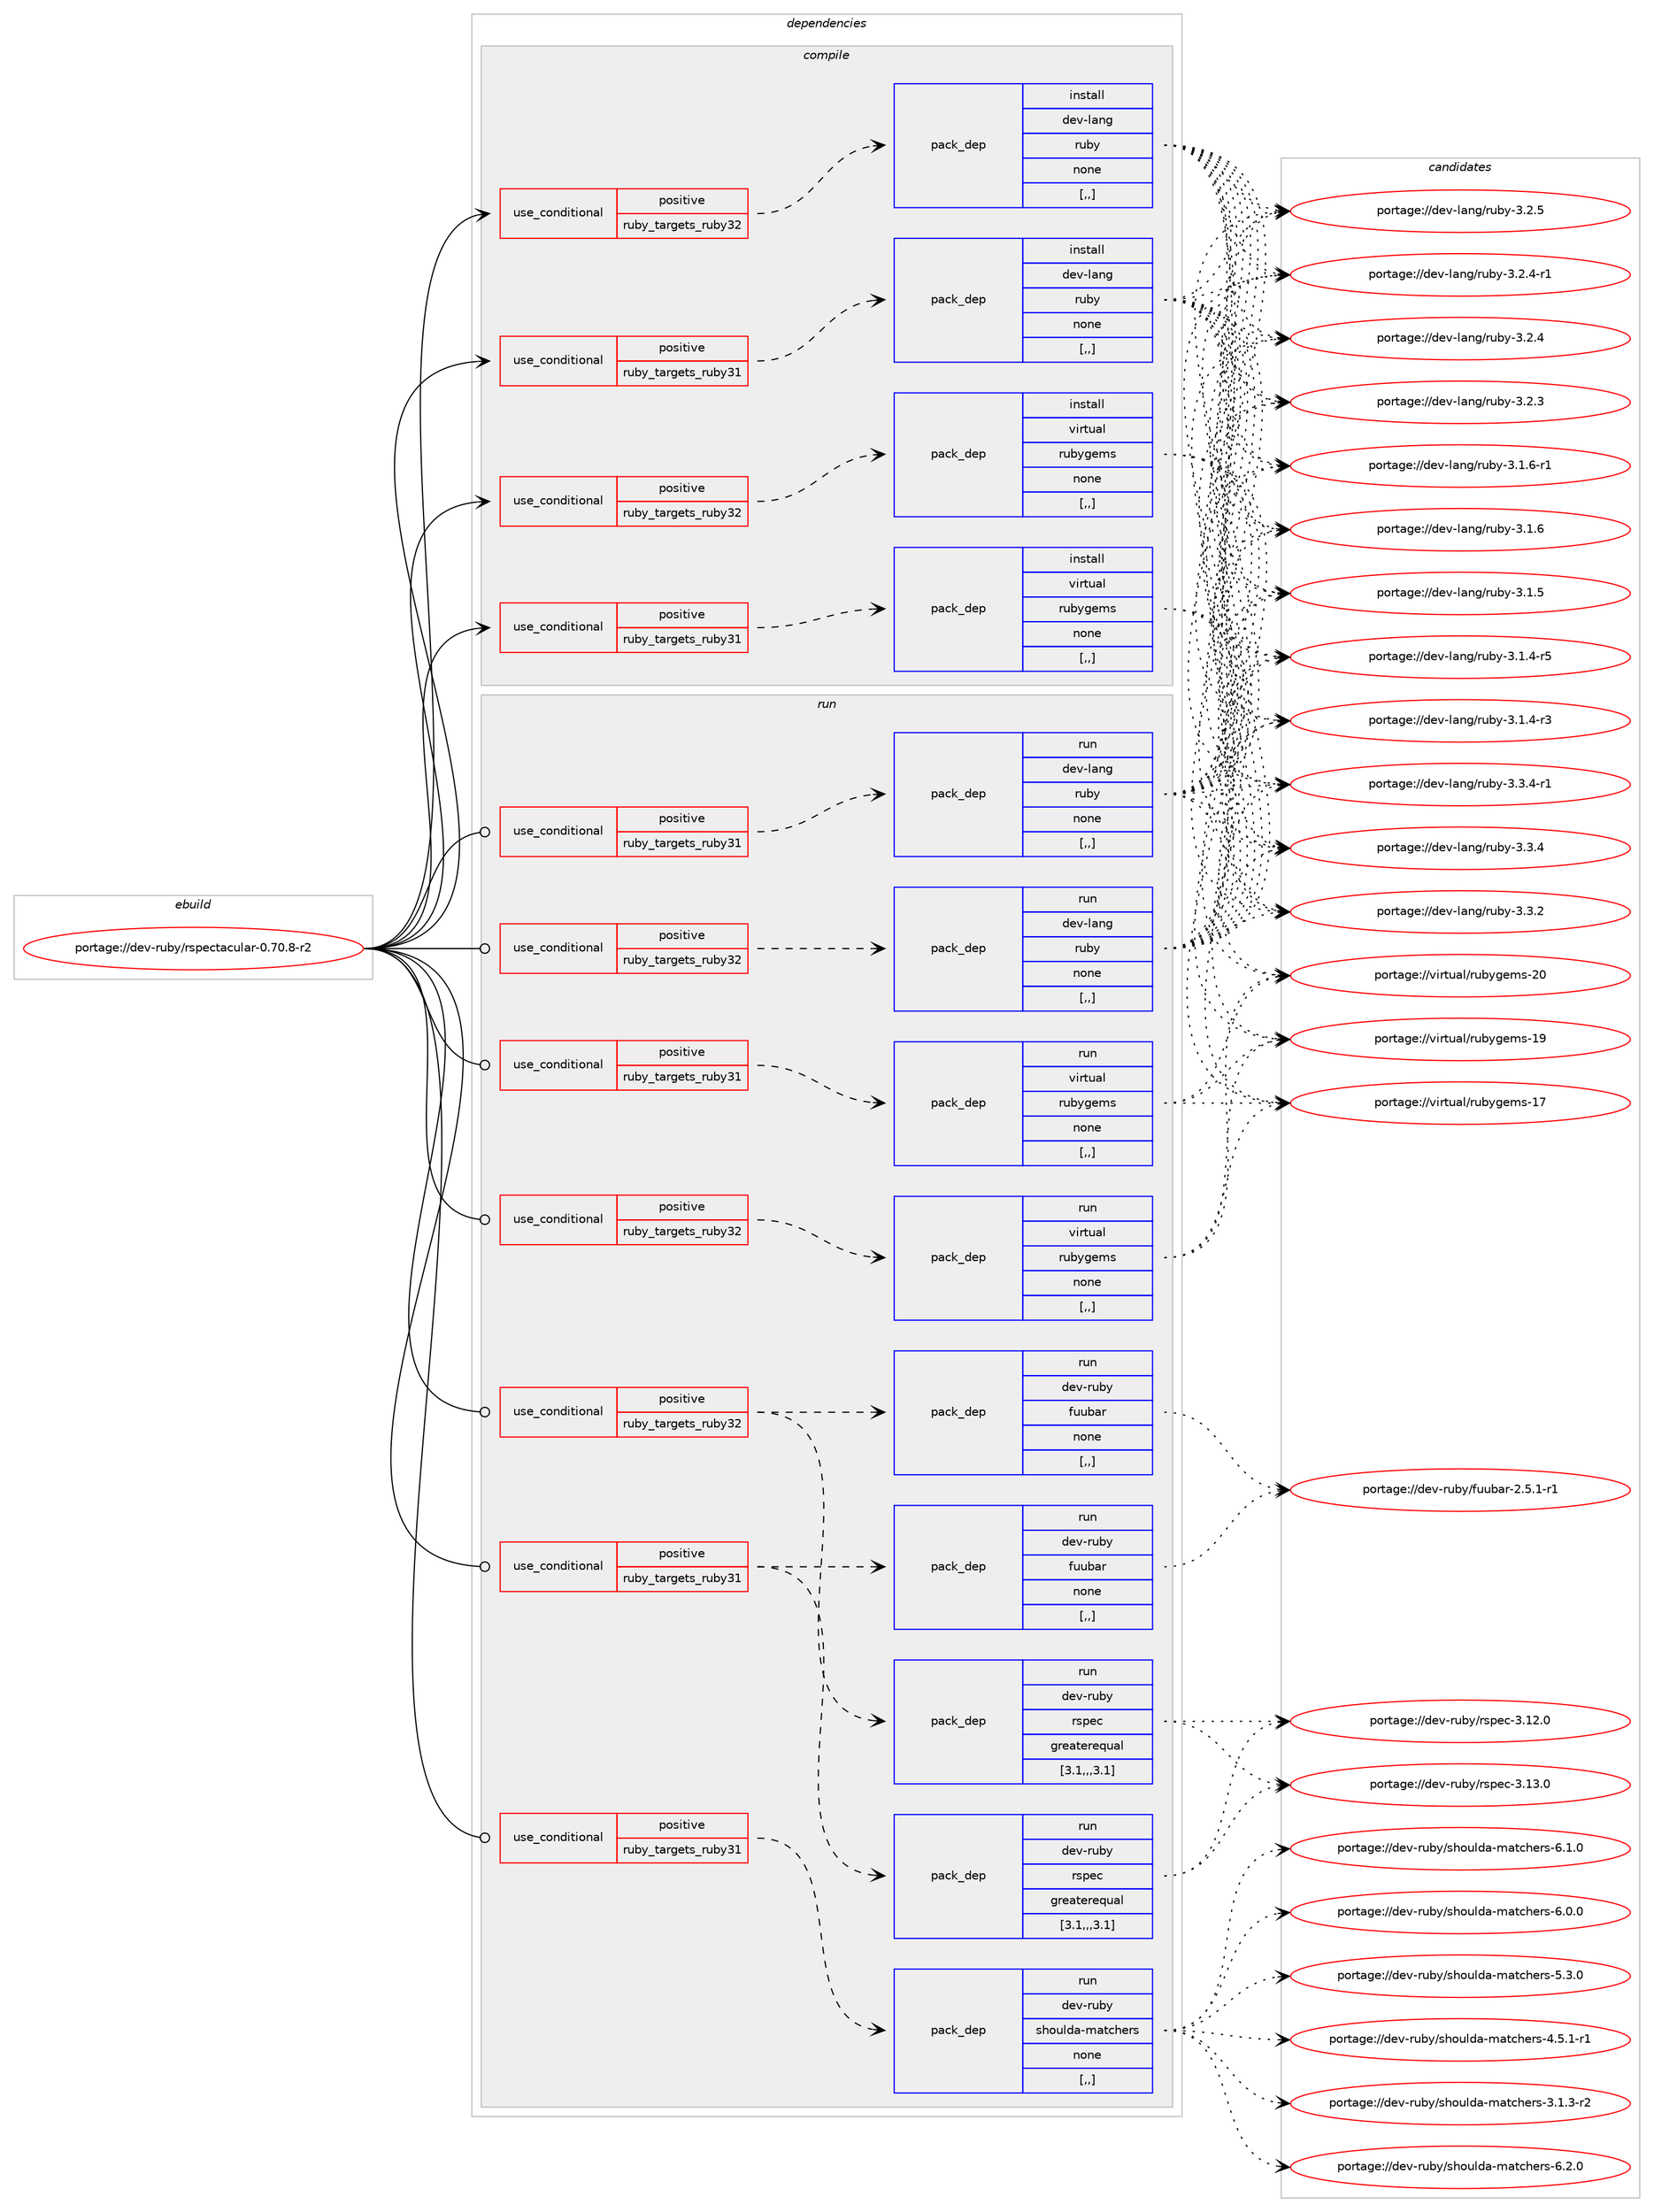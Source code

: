 digraph prolog {

# *************
# Graph options
# *************

newrank=true;
concentrate=true;
compound=true;
graph [rankdir=LR,fontname=Helvetica,fontsize=10,ranksep=1.5];#, ranksep=2.5, nodesep=0.2];
edge  [arrowhead=vee];
node  [fontname=Helvetica,fontsize=10];

# **********
# The ebuild
# **********

subgraph cluster_leftcol {
color=gray;
label=<<i>ebuild</i>>;
id [label="portage://dev-ruby/rspectacular-0.70.8-r2", color=red, width=4, href="../dev-ruby/rspectacular-0.70.8-r2.svg"];
}

# ****************
# The dependencies
# ****************

subgraph cluster_midcol {
color=gray;
label=<<i>dependencies</i>>;
subgraph cluster_compile {
fillcolor="#eeeeee";
style=filled;
label=<<i>compile</i>>;
subgraph cond55231 {
dependency200280 [label=<<TABLE BORDER="0" CELLBORDER="1" CELLSPACING="0" CELLPADDING="4"><TR><TD ROWSPAN="3" CELLPADDING="10">use_conditional</TD></TR><TR><TD>positive</TD></TR><TR><TD>ruby_targets_ruby31</TD></TR></TABLE>>, shape=none, color=red];
subgraph pack143667 {
dependency200281 [label=<<TABLE BORDER="0" CELLBORDER="1" CELLSPACING="0" CELLPADDING="4" WIDTH="220"><TR><TD ROWSPAN="6" CELLPADDING="30">pack_dep</TD></TR><TR><TD WIDTH="110">install</TD></TR><TR><TD>dev-lang</TD></TR><TR><TD>ruby</TD></TR><TR><TD>none</TD></TR><TR><TD>[,,]</TD></TR></TABLE>>, shape=none, color=blue];
}
dependency200280:e -> dependency200281:w [weight=20,style="dashed",arrowhead="vee"];
}
id:e -> dependency200280:w [weight=20,style="solid",arrowhead="vee"];
subgraph cond55232 {
dependency200282 [label=<<TABLE BORDER="0" CELLBORDER="1" CELLSPACING="0" CELLPADDING="4"><TR><TD ROWSPAN="3" CELLPADDING="10">use_conditional</TD></TR><TR><TD>positive</TD></TR><TR><TD>ruby_targets_ruby31</TD></TR></TABLE>>, shape=none, color=red];
subgraph pack143668 {
dependency200283 [label=<<TABLE BORDER="0" CELLBORDER="1" CELLSPACING="0" CELLPADDING="4" WIDTH="220"><TR><TD ROWSPAN="6" CELLPADDING="30">pack_dep</TD></TR><TR><TD WIDTH="110">install</TD></TR><TR><TD>virtual</TD></TR><TR><TD>rubygems</TD></TR><TR><TD>none</TD></TR><TR><TD>[,,]</TD></TR></TABLE>>, shape=none, color=blue];
}
dependency200282:e -> dependency200283:w [weight=20,style="dashed",arrowhead="vee"];
}
id:e -> dependency200282:w [weight=20,style="solid",arrowhead="vee"];
subgraph cond55233 {
dependency200284 [label=<<TABLE BORDER="0" CELLBORDER="1" CELLSPACING="0" CELLPADDING="4"><TR><TD ROWSPAN="3" CELLPADDING="10">use_conditional</TD></TR><TR><TD>positive</TD></TR><TR><TD>ruby_targets_ruby32</TD></TR></TABLE>>, shape=none, color=red];
subgraph pack143669 {
dependency200285 [label=<<TABLE BORDER="0" CELLBORDER="1" CELLSPACING="0" CELLPADDING="4" WIDTH="220"><TR><TD ROWSPAN="6" CELLPADDING="30">pack_dep</TD></TR><TR><TD WIDTH="110">install</TD></TR><TR><TD>dev-lang</TD></TR><TR><TD>ruby</TD></TR><TR><TD>none</TD></TR><TR><TD>[,,]</TD></TR></TABLE>>, shape=none, color=blue];
}
dependency200284:e -> dependency200285:w [weight=20,style="dashed",arrowhead="vee"];
}
id:e -> dependency200284:w [weight=20,style="solid",arrowhead="vee"];
subgraph cond55234 {
dependency200286 [label=<<TABLE BORDER="0" CELLBORDER="1" CELLSPACING="0" CELLPADDING="4"><TR><TD ROWSPAN="3" CELLPADDING="10">use_conditional</TD></TR><TR><TD>positive</TD></TR><TR><TD>ruby_targets_ruby32</TD></TR></TABLE>>, shape=none, color=red];
subgraph pack143670 {
dependency200287 [label=<<TABLE BORDER="0" CELLBORDER="1" CELLSPACING="0" CELLPADDING="4" WIDTH="220"><TR><TD ROWSPAN="6" CELLPADDING="30">pack_dep</TD></TR><TR><TD WIDTH="110">install</TD></TR><TR><TD>virtual</TD></TR><TR><TD>rubygems</TD></TR><TR><TD>none</TD></TR><TR><TD>[,,]</TD></TR></TABLE>>, shape=none, color=blue];
}
dependency200286:e -> dependency200287:w [weight=20,style="dashed",arrowhead="vee"];
}
id:e -> dependency200286:w [weight=20,style="solid",arrowhead="vee"];
}
subgraph cluster_compileandrun {
fillcolor="#eeeeee";
style=filled;
label=<<i>compile and run</i>>;
}
subgraph cluster_run {
fillcolor="#eeeeee";
style=filled;
label=<<i>run</i>>;
subgraph cond55235 {
dependency200288 [label=<<TABLE BORDER="0" CELLBORDER="1" CELLSPACING="0" CELLPADDING="4"><TR><TD ROWSPAN="3" CELLPADDING="10">use_conditional</TD></TR><TR><TD>positive</TD></TR><TR><TD>ruby_targets_ruby31</TD></TR></TABLE>>, shape=none, color=red];
subgraph pack143671 {
dependency200289 [label=<<TABLE BORDER="0" CELLBORDER="1" CELLSPACING="0" CELLPADDING="4" WIDTH="220"><TR><TD ROWSPAN="6" CELLPADDING="30">pack_dep</TD></TR><TR><TD WIDTH="110">run</TD></TR><TR><TD>dev-lang</TD></TR><TR><TD>ruby</TD></TR><TR><TD>none</TD></TR><TR><TD>[,,]</TD></TR></TABLE>>, shape=none, color=blue];
}
dependency200288:e -> dependency200289:w [weight=20,style="dashed",arrowhead="vee"];
}
id:e -> dependency200288:w [weight=20,style="solid",arrowhead="odot"];
subgraph cond55236 {
dependency200290 [label=<<TABLE BORDER="0" CELLBORDER="1" CELLSPACING="0" CELLPADDING="4"><TR><TD ROWSPAN="3" CELLPADDING="10">use_conditional</TD></TR><TR><TD>positive</TD></TR><TR><TD>ruby_targets_ruby31</TD></TR></TABLE>>, shape=none, color=red];
subgraph pack143672 {
dependency200291 [label=<<TABLE BORDER="0" CELLBORDER="1" CELLSPACING="0" CELLPADDING="4" WIDTH="220"><TR><TD ROWSPAN="6" CELLPADDING="30">pack_dep</TD></TR><TR><TD WIDTH="110">run</TD></TR><TR><TD>dev-ruby</TD></TR><TR><TD>rspec</TD></TR><TR><TD>greaterequal</TD></TR><TR><TD>[3.1,,,3.1]</TD></TR></TABLE>>, shape=none, color=blue];
}
dependency200290:e -> dependency200291:w [weight=20,style="dashed",arrowhead="vee"];
subgraph pack143673 {
dependency200292 [label=<<TABLE BORDER="0" CELLBORDER="1" CELLSPACING="0" CELLPADDING="4" WIDTH="220"><TR><TD ROWSPAN="6" CELLPADDING="30">pack_dep</TD></TR><TR><TD WIDTH="110">run</TD></TR><TR><TD>dev-ruby</TD></TR><TR><TD>fuubar</TD></TR><TR><TD>none</TD></TR><TR><TD>[,,]</TD></TR></TABLE>>, shape=none, color=blue];
}
dependency200290:e -> dependency200292:w [weight=20,style="dashed",arrowhead="vee"];
}
id:e -> dependency200290:w [weight=20,style="solid",arrowhead="odot"];
subgraph cond55237 {
dependency200293 [label=<<TABLE BORDER="0" CELLBORDER="1" CELLSPACING="0" CELLPADDING="4"><TR><TD ROWSPAN="3" CELLPADDING="10">use_conditional</TD></TR><TR><TD>positive</TD></TR><TR><TD>ruby_targets_ruby31</TD></TR></TABLE>>, shape=none, color=red];
subgraph pack143674 {
dependency200294 [label=<<TABLE BORDER="0" CELLBORDER="1" CELLSPACING="0" CELLPADDING="4" WIDTH="220"><TR><TD ROWSPAN="6" CELLPADDING="30">pack_dep</TD></TR><TR><TD WIDTH="110">run</TD></TR><TR><TD>dev-ruby</TD></TR><TR><TD>shoulda-matchers</TD></TR><TR><TD>none</TD></TR><TR><TD>[,,]</TD></TR></TABLE>>, shape=none, color=blue];
}
dependency200293:e -> dependency200294:w [weight=20,style="dashed",arrowhead="vee"];
}
id:e -> dependency200293:w [weight=20,style="solid",arrowhead="odot"];
subgraph cond55238 {
dependency200295 [label=<<TABLE BORDER="0" CELLBORDER="1" CELLSPACING="0" CELLPADDING="4"><TR><TD ROWSPAN="3" CELLPADDING="10">use_conditional</TD></TR><TR><TD>positive</TD></TR><TR><TD>ruby_targets_ruby31</TD></TR></TABLE>>, shape=none, color=red];
subgraph pack143675 {
dependency200296 [label=<<TABLE BORDER="0" CELLBORDER="1" CELLSPACING="0" CELLPADDING="4" WIDTH="220"><TR><TD ROWSPAN="6" CELLPADDING="30">pack_dep</TD></TR><TR><TD WIDTH="110">run</TD></TR><TR><TD>virtual</TD></TR><TR><TD>rubygems</TD></TR><TR><TD>none</TD></TR><TR><TD>[,,]</TD></TR></TABLE>>, shape=none, color=blue];
}
dependency200295:e -> dependency200296:w [weight=20,style="dashed",arrowhead="vee"];
}
id:e -> dependency200295:w [weight=20,style="solid",arrowhead="odot"];
subgraph cond55239 {
dependency200297 [label=<<TABLE BORDER="0" CELLBORDER="1" CELLSPACING="0" CELLPADDING="4"><TR><TD ROWSPAN="3" CELLPADDING="10">use_conditional</TD></TR><TR><TD>positive</TD></TR><TR><TD>ruby_targets_ruby32</TD></TR></TABLE>>, shape=none, color=red];
subgraph pack143676 {
dependency200298 [label=<<TABLE BORDER="0" CELLBORDER="1" CELLSPACING="0" CELLPADDING="4" WIDTH="220"><TR><TD ROWSPAN="6" CELLPADDING="30">pack_dep</TD></TR><TR><TD WIDTH="110">run</TD></TR><TR><TD>dev-lang</TD></TR><TR><TD>ruby</TD></TR><TR><TD>none</TD></TR><TR><TD>[,,]</TD></TR></TABLE>>, shape=none, color=blue];
}
dependency200297:e -> dependency200298:w [weight=20,style="dashed",arrowhead="vee"];
}
id:e -> dependency200297:w [weight=20,style="solid",arrowhead="odot"];
subgraph cond55240 {
dependency200299 [label=<<TABLE BORDER="0" CELLBORDER="1" CELLSPACING="0" CELLPADDING="4"><TR><TD ROWSPAN="3" CELLPADDING="10">use_conditional</TD></TR><TR><TD>positive</TD></TR><TR><TD>ruby_targets_ruby32</TD></TR></TABLE>>, shape=none, color=red];
subgraph pack143677 {
dependency200300 [label=<<TABLE BORDER="0" CELLBORDER="1" CELLSPACING="0" CELLPADDING="4" WIDTH="220"><TR><TD ROWSPAN="6" CELLPADDING="30">pack_dep</TD></TR><TR><TD WIDTH="110">run</TD></TR><TR><TD>dev-ruby</TD></TR><TR><TD>rspec</TD></TR><TR><TD>greaterequal</TD></TR><TR><TD>[3.1,,,3.1]</TD></TR></TABLE>>, shape=none, color=blue];
}
dependency200299:e -> dependency200300:w [weight=20,style="dashed",arrowhead="vee"];
subgraph pack143678 {
dependency200301 [label=<<TABLE BORDER="0" CELLBORDER="1" CELLSPACING="0" CELLPADDING="4" WIDTH="220"><TR><TD ROWSPAN="6" CELLPADDING="30">pack_dep</TD></TR><TR><TD WIDTH="110">run</TD></TR><TR><TD>dev-ruby</TD></TR><TR><TD>fuubar</TD></TR><TR><TD>none</TD></TR><TR><TD>[,,]</TD></TR></TABLE>>, shape=none, color=blue];
}
dependency200299:e -> dependency200301:w [weight=20,style="dashed",arrowhead="vee"];
}
id:e -> dependency200299:w [weight=20,style="solid",arrowhead="odot"];
subgraph cond55241 {
dependency200302 [label=<<TABLE BORDER="0" CELLBORDER="1" CELLSPACING="0" CELLPADDING="4"><TR><TD ROWSPAN="3" CELLPADDING="10">use_conditional</TD></TR><TR><TD>positive</TD></TR><TR><TD>ruby_targets_ruby32</TD></TR></TABLE>>, shape=none, color=red];
subgraph pack143679 {
dependency200303 [label=<<TABLE BORDER="0" CELLBORDER="1" CELLSPACING="0" CELLPADDING="4" WIDTH="220"><TR><TD ROWSPAN="6" CELLPADDING="30">pack_dep</TD></TR><TR><TD WIDTH="110">run</TD></TR><TR><TD>virtual</TD></TR><TR><TD>rubygems</TD></TR><TR><TD>none</TD></TR><TR><TD>[,,]</TD></TR></TABLE>>, shape=none, color=blue];
}
dependency200302:e -> dependency200303:w [weight=20,style="dashed",arrowhead="vee"];
}
id:e -> dependency200302:w [weight=20,style="solid",arrowhead="odot"];
}
}

# **************
# The candidates
# **************

subgraph cluster_choices {
rank=same;
color=gray;
label=<<i>candidates</i>>;

subgraph choice143667 {
color=black;
nodesep=1;
choice100101118451089711010347114117981214551465146524511449 [label="portage://dev-lang/ruby-3.3.4-r1", color=red, width=4,href="../dev-lang/ruby-3.3.4-r1.svg"];
choice10010111845108971101034711411798121455146514652 [label="portage://dev-lang/ruby-3.3.4", color=red, width=4,href="../dev-lang/ruby-3.3.4.svg"];
choice10010111845108971101034711411798121455146514650 [label="portage://dev-lang/ruby-3.3.2", color=red, width=4,href="../dev-lang/ruby-3.3.2.svg"];
choice10010111845108971101034711411798121455146504653 [label="portage://dev-lang/ruby-3.2.5", color=red, width=4,href="../dev-lang/ruby-3.2.5.svg"];
choice100101118451089711010347114117981214551465046524511449 [label="portage://dev-lang/ruby-3.2.4-r1", color=red, width=4,href="../dev-lang/ruby-3.2.4-r1.svg"];
choice10010111845108971101034711411798121455146504652 [label="portage://dev-lang/ruby-3.2.4", color=red, width=4,href="../dev-lang/ruby-3.2.4.svg"];
choice10010111845108971101034711411798121455146504651 [label="portage://dev-lang/ruby-3.2.3", color=red, width=4,href="../dev-lang/ruby-3.2.3.svg"];
choice100101118451089711010347114117981214551464946544511449 [label="portage://dev-lang/ruby-3.1.6-r1", color=red, width=4,href="../dev-lang/ruby-3.1.6-r1.svg"];
choice10010111845108971101034711411798121455146494654 [label="portage://dev-lang/ruby-3.1.6", color=red, width=4,href="../dev-lang/ruby-3.1.6.svg"];
choice10010111845108971101034711411798121455146494653 [label="portage://dev-lang/ruby-3.1.5", color=red, width=4,href="../dev-lang/ruby-3.1.5.svg"];
choice100101118451089711010347114117981214551464946524511453 [label="portage://dev-lang/ruby-3.1.4-r5", color=red, width=4,href="../dev-lang/ruby-3.1.4-r5.svg"];
choice100101118451089711010347114117981214551464946524511451 [label="portage://dev-lang/ruby-3.1.4-r3", color=red, width=4,href="../dev-lang/ruby-3.1.4-r3.svg"];
dependency200281:e -> choice100101118451089711010347114117981214551465146524511449:w [style=dotted,weight="100"];
dependency200281:e -> choice10010111845108971101034711411798121455146514652:w [style=dotted,weight="100"];
dependency200281:e -> choice10010111845108971101034711411798121455146514650:w [style=dotted,weight="100"];
dependency200281:e -> choice10010111845108971101034711411798121455146504653:w [style=dotted,weight="100"];
dependency200281:e -> choice100101118451089711010347114117981214551465046524511449:w [style=dotted,weight="100"];
dependency200281:e -> choice10010111845108971101034711411798121455146504652:w [style=dotted,weight="100"];
dependency200281:e -> choice10010111845108971101034711411798121455146504651:w [style=dotted,weight="100"];
dependency200281:e -> choice100101118451089711010347114117981214551464946544511449:w [style=dotted,weight="100"];
dependency200281:e -> choice10010111845108971101034711411798121455146494654:w [style=dotted,weight="100"];
dependency200281:e -> choice10010111845108971101034711411798121455146494653:w [style=dotted,weight="100"];
dependency200281:e -> choice100101118451089711010347114117981214551464946524511453:w [style=dotted,weight="100"];
dependency200281:e -> choice100101118451089711010347114117981214551464946524511451:w [style=dotted,weight="100"];
}
subgraph choice143668 {
color=black;
nodesep=1;
choice118105114116117971084711411798121103101109115455048 [label="portage://virtual/rubygems-20", color=red, width=4,href="../virtual/rubygems-20.svg"];
choice118105114116117971084711411798121103101109115454957 [label="portage://virtual/rubygems-19", color=red, width=4,href="../virtual/rubygems-19.svg"];
choice118105114116117971084711411798121103101109115454955 [label="portage://virtual/rubygems-17", color=red, width=4,href="../virtual/rubygems-17.svg"];
dependency200283:e -> choice118105114116117971084711411798121103101109115455048:w [style=dotted,weight="100"];
dependency200283:e -> choice118105114116117971084711411798121103101109115454957:w [style=dotted,weight="100"];
dependency200283:e -> choice118105114116117971084711411798121103101109115454955:w [style=dotted,weight="100"];
}
subgraph choice143669 {
color=black;
nodesep=1;
choice100101118451089711010347114117981214551465146524511449 [label="portage://dev-lang/ruby-3.3.4-r1", color=red, width=4,href="../dev-lang/ruby-3.3.4-r1.svg"];
choice10010111845108971101034711411798121455146514652 [label="portage://dev-lang/ruby-3.3.4", color=red, width=4,href="../dev-lang/ruby-3.3.4.svg"];
choice10010111845108971101034711411798121455146514650 [label="portage://dev-lang/ruby-3.3.2", color=red, width=4,href="../dev-lang/ruby-3.3.2.svg"];
choice10010111845108971101034711411798121455146504653 [label="portage://dev-lang/ruby-3.2.5", color=red, width=4,href="../dev-lang/ruby-3.2.5.svg"];
choice100101118451089711010347114117981214551465046524511449 [label="portage://dev-lang/ruby-3.2.4-r1", color=red, width=4,href="../dev-lang/ruby-3.2.4-r1.svg"];
choice10010111845108971101034711411798121455146504652 [label="portage://dev-lang/ruby-3.2.4", color=red, width=4,href="../dev-lang/ruby-3.2.4.svg"];
choice10010111845108971101034711411798121455146504651 [label="portage://dev-lang/ruby-3.2.3", color=red, width=4,href="../dev-lang/ruby-3.2.3.svg"];
choice100101118451089711010347114117981214551464946544511449 [label="portage://dev-lang/ruby-3.1.6-r1", color=red, width=4,href="../dev-lang/ruby-3.1.6-r1.svg"];
choice10010111845108971101034711411798121455146494654 [label="portage://dev-lang/ruby-3.1.6", color=red, width=4,href="../dev-lang/ruby-3.1.6.svg"];
choice10010111845108971101034711411798121455146494653 [label="portage://dev-lang/ruby-3.1.5", color=red, width=4,href="../dev-lang/ruby-3.1.5.svg"];
choice100101118451089711010347114117981214551464946524511453 [label="portage://dev-lang/ruby-3.1.4-r5", color=red, width=4,href="../dev-lang/ruby-3.1.4-r5.svg"];
choice100101118451089711010347114117981214551464946524511451 [label="portage://dev-lang/ruby-3.1.4-r3", color=red, width=4,href="../dev-lang/ruby-3.1.4-r3.svg"];
dependency200285:e -> choice100101118451089711010347114117981214551465146524511449:w [style=dotted,weight="100"];
dependency200285:e -> choice10010111845108971101034711411798121455146514652:w [style=dotted,weight="100"];
dependency200285:e -> choice10010111845108971101034711411798121455146514650:w [style=dotted,weight="100"];
dependency200285:e -> choice10010111845108971101034711411798121455146504653:w [style=dotted,weight="100"];
dependency200285:e -> choice100101118451089711010347114117981214551465046524511449:w [style=dotted,weight="100"];
dependency200285:e -> choice10010111845108971101034711411798121455146504652:w [style=dotted,weight="100"];
dependency200285:e -> choice10010111845108971101034711411798121455146504651:w [style=dotted,weight="100"];
dependency200285:e -> choice100101118451089711010347114117981214551464946544511449:w [style=dotted,weight="100"];
dependency200285:e -> choice10010111845108971101034711411798121455146494654:w [style=dotted,weight="100"];
dependency200285:e -> choice10010111845108971101034711411798121455146494653:w [style=dotted,weight="100"];
dependency200285:e -> choice100101118451089711010347114117981214551464946524511453:w [style=dotted,weight="100"];
dependency200285:e -> choice100101118451089711010347114117981214551464946524511451:w [style=dotted,weight="100"];
}
subgraph choice143670 {
color=black;
nodesep=1;
choice118105114116117971084711411798121103101109115455048 [label="portage://virtual/rubygems-20", color=red, width=4,href="../virtual/rubygems-20.svg"];
choice118105114116117971084711411798121103101109115454957 [label="portage://virtual/rubygems-19", color=red, width=4,href="../virtual/rubygems-19.svg"];
choice118105114116117971084711411798121103101109115454955 [label="portage://virtual/rubygems-17", color=red, width=4,href="../virtual/rubygems-17.svg"];
dependency200287:e -> choice118105114116117971084711411798121103101109115455048:w [style=dotted,weight="100"];
dependency200287:e -> choice118105114116117971084711411798121103101109115454957:w [style=dotted,weight="100"];
dependency200287:e -> choice118105114116117971084711411798121103101109115454955:w [style=dotted,weight="100"];
}
subgraph choice143671 {
color=black;
nodesep=1;
choice100101118451089711010347114117981214551465146524511449 [label="portage://dev-lang/ruby-3.3.4-r1", color=red, width=4,href="../dev-lang/ruby-3.3.4-r1.svg"];
choice10010111845108971101034711411798121455146514652 [label="portage://dev-lang/ruby-3.3.4", color=red, width=4,href="../dev-lang/ruby-3.3.4.svg"];
choice10010111845108971101034711411798121455146514650 [label="portage://dev-lang/ruby-3.3.2", color=red, width=4,href="../dev-lang/ruby-3.3.2.svg"];
choice10010111845108971101034711411798121455146504653 [label="portage://dev-lang/ruby-3.2.5", color=red, width=4,href="../dev-lang/ruby-3.2.5.svg"];
choice100101118451089711010347114117981214551465046524511449 [label="portage://dev-lang/ruby-3.2.4-r1", color=red, width=4,href="../dev-lang/ruby-3.2.4-r1.svg"];
choice10010111845108971101034711411798121455146504652 [label="portage://dev-lang/ruby-3.2.4", color=red, width=4,href="../dev-lang/ruby-3.2.4.svg"];
choice10010111845108971101034711411798121455146504651 [label="portage://dev-lang/ruby-3.2.3", color=red, width=4,href="../dev-lang/ruby-3.2.3.svg"];
choice100101118451089711010347114117981214551464946544511449 [label="portage://dev-lang/ruby-3.1.6-r1", color=red, width=4,href="../dev-lang/ruby-3.1.6-r1.svg"];
choice10010111845108971101034711411798121455146494654 [label="portage://dev-lang/ruby-3.1.6", color=red, width=4,href="../dev-lang/ruby-3.1.6.svg"];
choice10010111845108971101034711411798121455146494653 [label="portage://dev-lang/ruby-3.1.5", color=red, width=4,href="../dev-lang/ruby-3.1.5.svg"];
choice100101118451089711010347114117981214551464946524511453 [label="portage://dev-lang/ruby-3.1.4-r5", color=red, width=4,href="../dev-lang/ruby-3.1.4-r5.svg"];
choice100101118451089711010347114117981214551464946524511451 [label="portage://dev-lang/ruby-3.1.4-r3", color=red, width=4,href="../dev-lang/ruby-3.1.4-r3.svg"];
dependency200289:e -> choice100101118451089711010347114117981214551465146524511449:w [style=dotted,weight="100"];
dependency200289:e -> choice10010111845108971101034711411798121455146514652:w [style=dotted,weight="100"];
dependency200289:e -> choice10010111845108971101034711411798121455146514650:w [style=dotted,weight="100"];
dependency200289:e -> choice10010111845108971101034711411798121455146504653:w [style=dotted,weight="100"];
dependency200289:e -> choice100101118451089711010347114117981214551465046524511449:w [style=dotted,weight="100"];
dependency200289:e -> choice10010111845108971101034711411798121455146504652:w [style=dotted,weight="100"];
dependency200289:e -> choice10010111845108971101034711411798121455146504651:w [style=dotted,weight="100"];
dependency200289:e -> choice100101118451089711010347114117981214551464946544511449:w [style=dotted,weight="100"];
dependency200289:e -> choice10010111845108971101034711411798121455146494654:w [style=dotted,weight="100"];
dependency200289:e -> choice10010111845108971101034711411798121455146494653:w [style=dotted,weight="100"];
dependency200289:e -> choice100101118451089711010347114117981214551464946524511453:w [style=dotted,weight="100"];
dependency200289:e -> choice100101118451089711010347114117981214551464946524511451:w [style=dotted,weight="100"];
}
subgraph choice143672 {
color=black;
nodesep=1;
choice1001011184511411798121471141151121019945514649514648 [label="portage://dev-ruby/rspec-3.13.0", color=red, width=4,href="../dev-ruby/rspec-3.13.0.svg"];
choice1001011184511411798121471141151121019945514649504648 [label="portage://dev-ruby/rspec-3.12.0", color=red, width=4,href="../dev-ruby/rspec-3.12.0.svg"];
dependency200291:e -> choice1001011184511411798121471141151121019945514649514648:w [style=dotted,weight="100"];
dependency200291:e -> choice1001011184511411798121471141151121019945514649504648:w [style=dotted,weight="100"];
}
subgraph choice143673 {
color=black;
nodesep=1;
choice10010111845114117981214710211711798971144550465346494511449 [label="portage://dev-ruby/fuubar-2.5.1-r1", color=red, width=4,href="../dev-ruby/fuubar-2.5.1-r1.svg"];
dependency200292:e -> choice10010111845114117981214710211711798971144550465346494511449:w [style=dotted,weight="100"];
}
subgraph choice143674 {
color=black;
nodesep=1;
choice10010111845114117981214711510411111710810097451099711699104101114115455446504648 [label="portage://dev-ruby/shoulda-matchers-6.2.0", color=red, width=4,href="../dev-ruby/shoulda-matchers-6.2.0.svg"];
choice10010111845114117981214711510411111710810097451099711699104101114115455446494648 [label="portage://dev-ruby/shoulda-matchers-6.1.0", color=red, width=4,href="../dev-ruby/shoulda-matchers-6.1.0.svg"];
choice10010111845114117981214711510411111710810097451099711699104101114115455446484648 [label="portage://dev-ruby/shoulda-matchers-6.0.0", color=red, width=4,href="../dev-ruby/shoulda-matchers-6.0.0.svg"];
choice10010111845114117981214711510411111710810097451099711699104101114115455346514648 [label="portage://dev-ruby/shoulda-matchers-5.3.0", color=red, width=4,href="../dev-ruby/shoulda-matchers-5.3.0.svg"];
choice100101118451141179812147115104111117108100974510997116991041011141154552465346494511449 [label="portage://dev-ruby/shoulda-matchers-4.5.1-r1", color=red, width=4,href="../dev-ruby/shoulda-matchers-4.5.1-r1.svg"];
choice100101118451141179812147115104111117108100974510997116991041011141154551464946514511450 [label="portage://dev-ruby/shoulda-matchers-3.1.3-r2", color=red, width=4,href="../dev-ruby/shoulda-matchers-3.1.3-r2.svg"];
dependency200294:e -> choice10010111845114117981214711510411111710810097451099711699104101114115455446504648:w [style=dotted,weight="100"];
dependency200294:e -> choice10010111845114117981214711510411111710810097451099711699104101114115455446494648:w [style=dotted,weight="100"];
dependency200294:e -> choice10010111845114117981214711510411111710810097451099711699104101114115455446484648:w [style=dotted,weight="100"];
dependency200294:e -> choice10010111845114117981214711510411111710810097451099711699104101114115455346514648:w [style=dotted,weight="100"];
dependency200294:e -> choice100101118451141179812147115104111117108100974510997116991041011141154552465346494511449:w [style=dotted,weight="100"];
dependency200294:e -> choice100101118451141179812147115104111117108100974510997116991041011141154551464946514511450:w [style=dotted,weight="100"];
}
subgraph choice143675 {
color=black;
nodesep=1;
choice118105114116117971084711411798121103101109115455048 [label="portage://virtual/rubygems-20", color=red, width=4,href="../virtual/rubygems-20.svg"];
choice118105114116117971084711411798121103101109115454957 [label="portage://virtual/rubygems-19", color=red, width=4,href="../virtual/rubygems-19.svg"];
choice118105114116117971084711411798121103101109115454955 [label="portage://virtual/rubygems-17", color=red, width=4,href="../virtual/rubygems-17.svg"];
dependency200296:e -> choice118105114116117971084711411798121103101109115455048:w [style=dotted,weight="100"];
dependency200296:e -> choice118105114116117971084711411798121103101109115454957:w [style=dotted,weight="100"];
dependency200296:e -> choice118105114116117971084711411798121103101109115454955:w [style=dotted,weight="100"];
}
subgraph choice143676 {
color=black;
nodesep=1;
choice100101118451089711010347114117981214551465146524511449 [label="portage://dev-lang/ruby-3.3.4-r1", color=red, width=4,href="../dev-lang/ruby-3.3.4-r1.svg"];
choice10010111845108971101034711411798121455146514652 [label="portage://dev-lang/ruby-3.3.4", color=red, width=4,href="../dev-lang/ruby-3.3.4.svg"];
choice10010111845108971101034711411798121455146514650 [label="portage://dev-lang/ruby-3.3.2", color=red, width=4,href="../dev-lang/ruby-3.3.2.svg"];
choice10010111845108971101034711411798121455146504653 [label="portage://dev-lang/ruby-3.2.5", color=red, width=4,href="../dev-lang/ruby-3.2.5.svg"];
choice100101118451089711010347114117981214551465046524511449 [label="portage://dev-lang/ruby-3.2.4-r1", color=red, width=4,href="../dev-lang/ruby-3.2.4-r1.svg"];
choice10010111845108971101034711411798121455146504652 [label="portage://dev-lang/ruby-3.2.4", color=red, width=4,href="../dev-lang/ruby-3.2.4.svg"];
choice10010111845108971101034711411798121455146504651 [label="portage://dev-lang/ruby-3.2.3", color=red, width=4,href="../dev-lang/ruby-3.2.3.svg"];
choice100101118451089711010347114117981214551464946544511449 [label="portage://dev-lang/ruby-3.1.6-r1", color=red, width=4,href="../dev-lang/ruby-3.1.6-r1.svg"];
choice10010111845108971101034711411798121455146494654 [label="portage://dev-lang/ruby-3.1.6", color=red, width=4,href="../dev-lang/ruby-3.1.6.svg"];
choice10010111845108971101034711411798121455146494653 [label="portage://dev-lang/ruby-3.1.5", color=red, width=4,href="../dev-lang/ruby-3.1.5.svg"];
choice100101118451089711010347114117981214551464946524511453 [label="portage://dev-lang/ruby-3.1.4-r5", color=red, width=4,href="../dev-lang/ruby-3.1.4-r5.svg"];
choice100101118451089711010347114117981214551464946524511451 [label="portage://dev-lang/ruby-3.1.4-r3", color=red, width=4,href="../dev-lang/ruby-3.1.4-r3.svg"];
dependency200298:e -> choice100101118451089711010347114117981214551465146524511449:w [style=dotted,weight="100"];
dependency200298:e -> choice10010111845108971101034711411798121455146514652:w [style=dotted,weight="100"];
dependency200298:e -> choice10010111845108971101034711411798121455146514650:w [style=dotted,weight="100"];
dependency200298:e -> choice10010111845108971101034711411798121455146504653:w [style=dotted,weight="100"];
dependency200298:e -> choice100101118451089711010347114117981214551465046524511449:w [style=dotted,weight="100"];
dependency200298:e -> choice10010111845108971101034711411798121455146504652:w [style=dotted,weight="100"];
dependency200298:e -> choice10010111845108971101034711411798121455146504651:w [style=dotted,weight="100"];
dependency200298:e -> choice100101118451089711010347114117981214551464946544511449:w [style=dotted,weight="100"];
dependency200298:e -> choice10010111845108971101034711411798121455146494654:w [style=dotted,weight="100"];
dependency200298:e -> choice10010111845108971101034711411798121455146494653:w [style=dotted,weight="100"];
dependency200298:e -> choice100101118451089711010347114117981214551464946524511453:w [style=dotted,weight="100"];
dependency200298:e -> choice100101118451089711010347114117981214551464946524511451:w [style=dotted,weight="100"];
}
subgraph choice143677 {
color=black;
nodesep=1;
choice1001011184511411798121471141151121019945514649514648 [label="portage://dev-ruby/rspec-3.13.0", color=red, width=4,href="../dev-ruby/rspec-3.13.0.svg"];
choice1001011184511411798121471141151121019945514649504648 [label="portage://dev-ruby/rspec-3.12.0", color=red, width=4,href="../dev-ruby/rspec-3.12.0.svg"];
dependency200300:e -> choice1001011184511411798121471141151121019945514649514648:w [style=dotted,weight="100"];
dependency200300:e -> choice1001011184511411798121471141151121019945514649504648:w [style=dotted,weight="100"];
}
subgraph choice143678 {
color=black;
nodesep=1;
choice10010111845114117981214710211711798971144550465346494511449 [label="portage://dev-ruby/fuubar-2.5.1-r1", color=red, width=4,href="../dev-ruby/fuubar-2.5.1-r1.svg"];
dependency200301:e -> choice10010111845114117981214710211711798971144550465346494511449:w [style=dotted,weight="100"];
}
subgraph choice143679 {
color=black;
nodesep=1;
choice118105114116117971084711411798121103101109115455048 [label="portage://virtual/rubygems-20", color=red, width=4,href="../virtual/rubygems-20.svg"];
choice118105114116117971084711411798121103101109115454957 [label="portage://virtual/rubygems-19", color=red, width=4,href="../virtual/rubygems-19.svg"];
choice118105114116117971084711411798121103101109115454955 [label="portage://virtual/rubygems-17", color=red, width=4,href="../virtual/rubygems-17.svg"];
dependency200303:e -> choice118105114116117971084711411798121103101109115455048:w [style=dotted,weight="100"];
dependency200303:e -> choice118105114116117971084711411798121103101109115454957:w [style=dotted,weight="100"];
dependency200303:e -> choice118105114116117971084711411798121103101109115454955:w [style=dotted,weight="100"];
}
}

}

